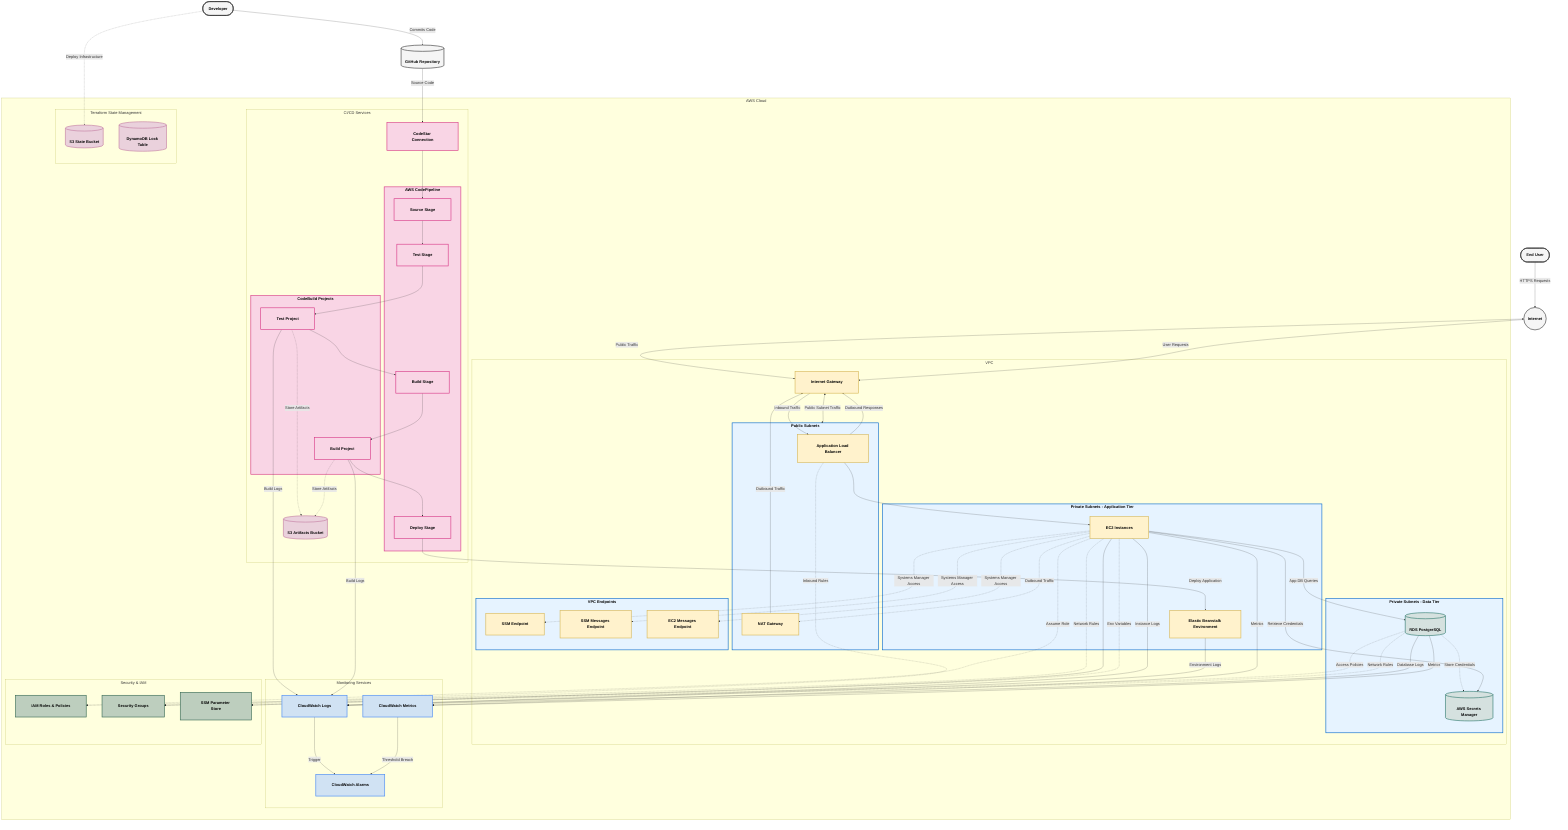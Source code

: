 %% Configuration
%%{
  init: {
    'theme': 'default',
    'flowchart': {
      'curve': 'basis',
      'nodeSpacing': 80,
      'rankSpacing': 120,
      'padding': 40
    },
    'themeVariables': {
      'fontSize': '20px',
      'fontFamily': 'arial',
      'lineWidth': 3
    }
  }
}%%

flowchart TD
    %% External Components
    Developer([Developer])
    GitHub[(GitHub Repository)]
    EndUser([End User])
    Internet((Internet))

    %% AWS Cloud
    subgraph AWS["AWS Cloud"]
        %% VPC Setup
        subgraph VPC["VPC"]
            IGW[Internet Gateway]

            %% Public Subnets
            subgraph PublicSubnets["Public Subnets"]
                ALB[Application Load Balancer]
                NAT[NAT Gateway]
            end

            %% Private Subnets - Application
            subgraph PrivateSubnetsApp["Private Subnets - Application Tier"]
                EB[Elastic Beanstalk Environment]
                EC2s[EC2 Instances]
            end

            %% Private Subnets - Data
            subgraph PrivateSubnetsData["Private Subnets - Data Tier"]
                RDS[(RDS PostgreSQL)]
                SecretsManager[(AWS Secrets Manager)]
            end

            %% VPC Endpoints
            subgraph VPCEndpoints["VPC Endpoints"]
                SSMEndpoint[SSM Endpoint]
                SSMMessagesEndpoint[SSM Messages Endpoint]
                EC2MessagesEndpoint[EC2 Messages Endpoint]
            end
        end

        %% CI/CD Pipeline
        subgraph CICDServices["CI/CD Services"]
            subgraph CodePipeline["AWS CodePipeline"]
                SourceStage[Source Stage]
                TestStage[Test Stage]
                BuildStage[Build Stage]
                DeployStage[Deploy Stage]
            end

            subgraph CodeBuildProjects["CodeBuild Projects"]
                TestProject[Test Project]
                BuildProject[Build Project]
            end

            ArtifactBucket[(S3 Artifacts Bucket)]
            CodeStarConn[CodeStar Connection]
        end

        %% State Management
        subgraph StateManagement["Terraform State Management"]
            StateBucket[(S3 State Bucket)]
            DynamoDB[(DynamoDB Lock Table)]
        end

        %% Monitoring
        subgraph Monitoring["Monitoring Services"]
            CWLogs[CloudWatch Logs]
            CWAlarms[CloudWatch Alarms]
            CWMetrics[CloudWatch Metrics]
        end

        %% Security
        subgraph Security["Security & IAM"]
            IAMRoles[IAM Roles & Policies]
            SecurityGroups[Security Groups]
            SSM[SSM Parameter Store]
        end
    end

    %% Connections - External to AWS
    Developer -->|Commits Code| GitHub
    Developer -.->|Deploy Infrastructure| StateBucket
    GitHub -->|Source Code| CodeStarConn
    EndUser -->|HTTPS Requests| Internet

    %% Internet Gateway Connections
    Internet <-->|Public Traffic| IGW
    IGW <-->|Public Subnet Traffic| PublicSubnets
    Internet -->|User Requests| IGW
    IGW -->|Inbound Traffic| ALB
    ALB -->|Outbound Responses| IGW
    NAT -->|Outbound Traffic| IGW

    %% CI/CD Flow
    CodeStarConn --> SourceStage
    SourceStage --> TestStage
    TestStage --> TestProject
    TestProject --> BuildStage
    BuildStage --> BuildProject
    BuildProject --> DeployStage
    DeployStage -->|Deploy Application| EB

    %% CI/CD Artifacts
    TestProject -.->|Store Artifacts| ArtifactBucket
    BuildProject -.->|Store Artifacts| ArtifactBucket

    %% Network Flow
    ALB --> EC2s
    EC2s -->|App DB Queries| RDS
    EC2s --> SSM
    EC2s -.->|Outbound Traffic| NAT

    %% VPC Endpoints
    EC2s -.->|Systems Manager Access| SSMEndpoint
    EC2s -.->|Systems Manager Access| SSMMessagesEndpoint
    EC2s -.->|Systems Manager Access| EC2MessagesEndpoint

    %% Database & Secrets
    RDS -.->|Store Credentials| SecretsManager
    EC2s -->|Retrieve Credentials| SecretsManager

    %% Logging & Monitoring
    EC2s -->|Instance Logs| CWLogs
    RDS -->|Database Logs| CWLogs
    EB -->|Environment Logs| CWLogs
    TestProject -->|Build Logs| CWLogs
    BuildProject -->|Build Logs| CWLogs
    CWLogs -->|Trigger| CWAlarms
    EC2s -->|Metrics| CWMetrics
    RDS -->|Metrics| CWMetrics
    CWMetrics -->|Threshold Breach| CWAlarms

    %% Security Connections
    EC2s -.->|Assume Role| IAMRoles
    RDS -.->|Access Policies| IAMRoles
    ALB -.->|Inbound Rules| SecurityGroups
    EC2s -.->|Network Rules| SecurityGroups
    RDS -.->|Network Rules| SecurityGroups
    EC2s -.->|Env Variables| SSM

    %% Styling
    classDef subnet fill:#e6f3ff,stroke:#0066cc,stroke-width:3px,color:#000000,font-weight:bold
    classDef service fill:#f9d5e5,stroke:#d63384,stroke-width:3px,color:#000000,font-weight:bold
    classDef database fill:#d5e1df,stroke:#2c786c,stroke-width:3px,color:#000000,font-weight:bold
    classDef security fill:#bdcebe,stroke:#346751,stroke-width:3px,color:#000000,font-weight:bold
    classDef external fill:#f5f5f5,stroke:#333333,stroke-width:3px,color:#000000,font-weight:bold
    classDef network fill:#fff2cc,stroke:#d6b656,stroke-width:3px,color:#000000,font-weight:bold
    classDef storage fill:#ead1dc,stroke:#c27ba0,stroke-width:3px,color:#000000,font-weight:bold
    classDef monitoring fill:#d0e2f3,stroke:#4285f4,stroke-width:3px,color:#000000,font-weight:bold
    classDef state fill:#e6e6e6,stroke:#666666,stroke-width:3px,color:#000000,font-weight:bold

    class PublicSubnets,PrivateSubnetsApp,PrivateSubnetsData,VPCEndpoints subnet
    class ALB,NAT,IGW,EB,EC2s,SSMEndpoint,SSMMessagesEndpoint,EC2MessagesEndpoint network
    class CodePipeline,CodeBuildProjects,TestProject,BuildProject,SourceStage,TestStage,BuildStage,DeployStage,CodeStarConn service
    class RDS,SecretsManager database
    class IAMRoles,SecurityGroups,SSM security
    class CWLogs,CWAlarms,CWMetrics monitoring
    class ArtifactBucket,StateBucket,DynamoDB storage
    class GitHub,Developer,EndUser,Internet external